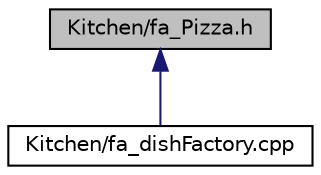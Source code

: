 digraph "Kitchen/fa_Pizza.h"
{
 // LATEX_PDF_SIZE
  edge [fontname="Helvetica",fontsize="10",labelfontname="Helvetica",labelfontsize="10"];
  node [fontname="Helvetica",fontsize="10",shape=record];
  Node1 [label="Kitchen/fa_Pizza.h",height=0.2,width=0.4,color="black", fillcolor="grey75", style="filled", fontcolor="black",tooltip="Defines the abstract and concrete classes representing different types of pizzas."];
  Node1 -> Node2 [dir="back",color="midnightblue",fontsize="10",style="solid"];
  Node2 [label="Kitchen/fa_dishFactory.cpp",height=0.2,width=0.4,color="black", fillcolor="white", style="filled",URL="$fa__dishFactory_8cpp.html",tooltip=" "];
}
